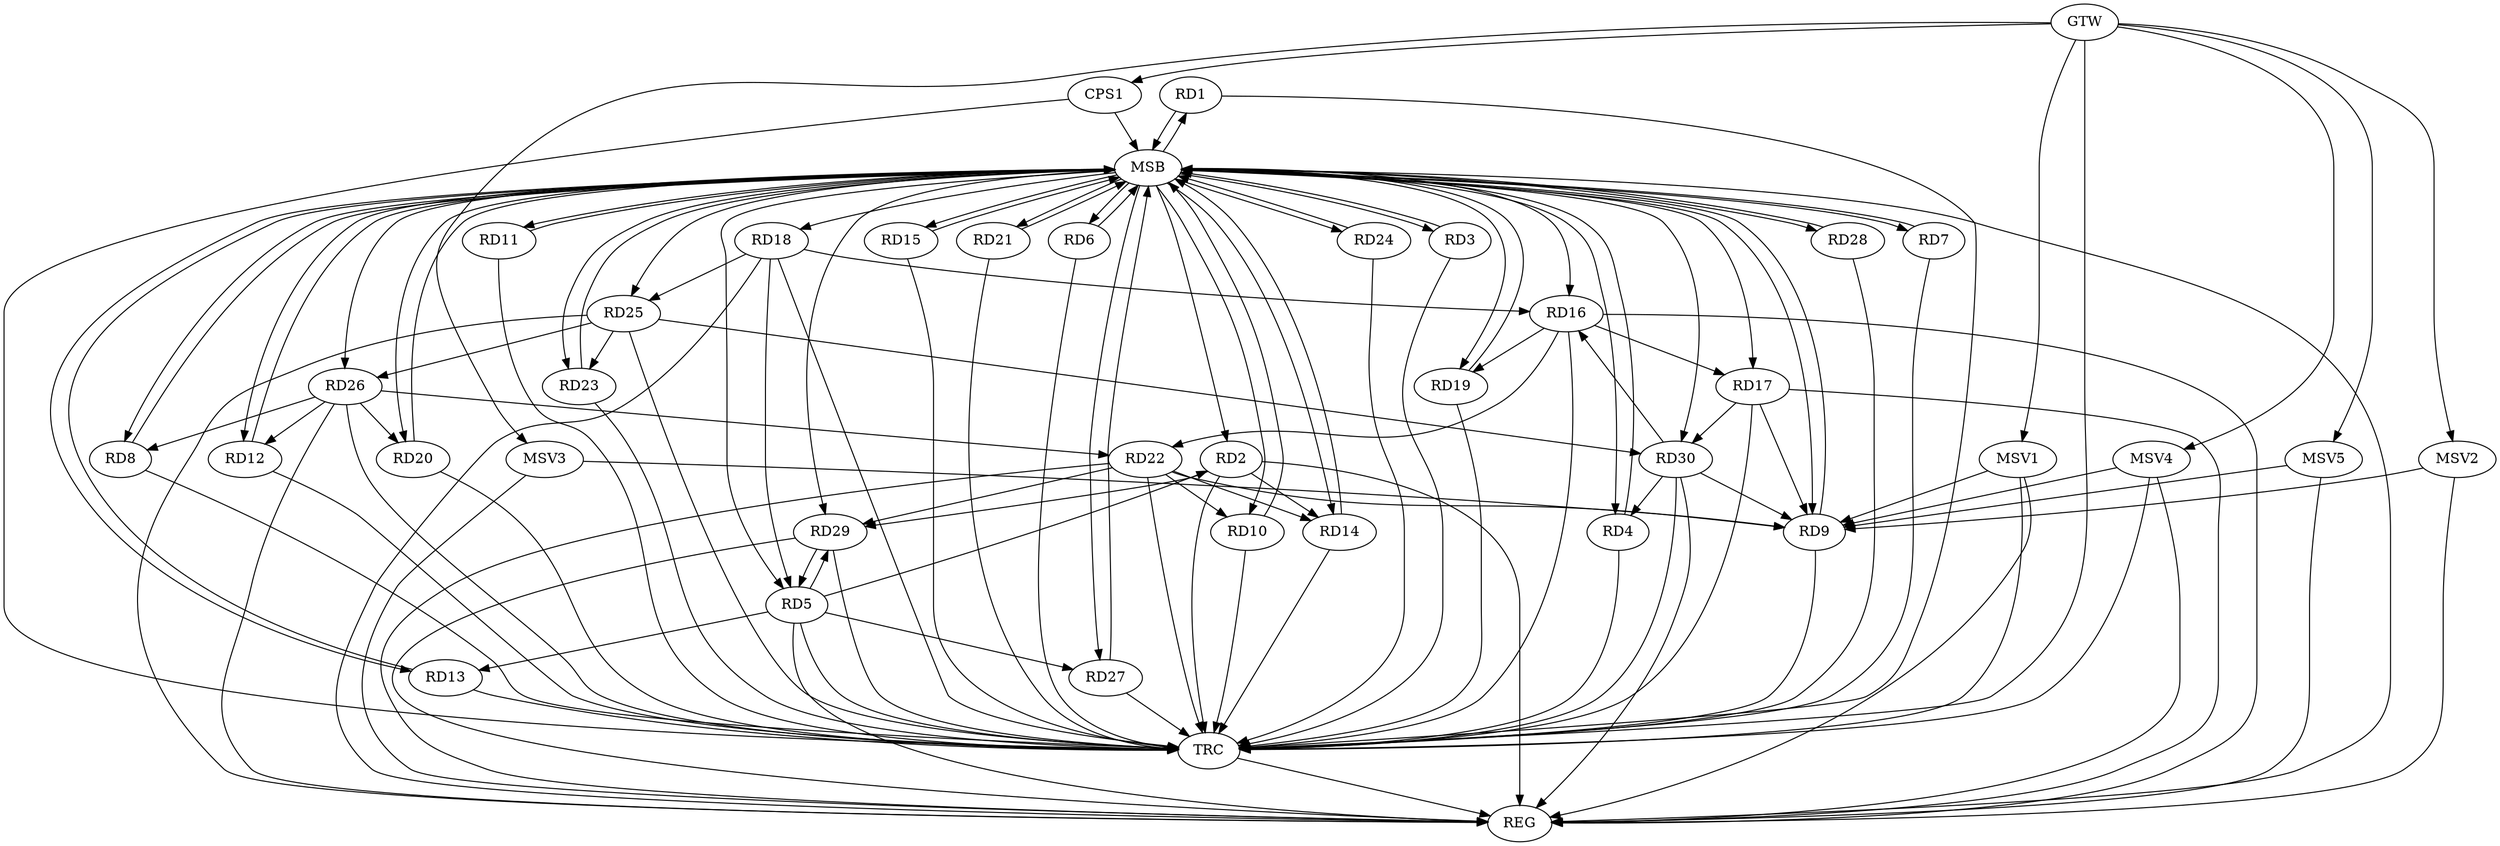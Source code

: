 strict digraph G {
  RD1 [ label="RD1" ];
  RD2 [ label="RD2" ];
  RD3 [ label="RD3" ];
  RD4 [ label="RD4" ];
  RD5 [ label="RD5" ];
  RD6 [ label="RD6" ];
  RD7 [ label="RD7" ];
  RD8 [ label="RD8" ];
  RD9 [ label="RD9" ];
  RD10 [ label="RD10" ];
  RD11 [ label="RD11" ];
  RD12 [ label="RD12" ];
  RD13 [ label="RD13" ];
  RD14 [ label="RD14" ];
  RD15 [ label="RD15" ];
  RD16 [ label="RD16" ];
  RD17 [ label="RD17" ];
  RD18 [ label="RD18" ];
  RD19 [ label="RD19" ];
  RD20 [ label="RD20" ];
  RD21 [ label="RD21" ];
  RD22 [ label="RD22" ];
  RD23 [ label="RD23" ];
  RD24 [ label="RD24" ];
  RD25 [ label="RD25" ];
  RD26 [ label="RD26" ];
  RD27 [ label="RD27" ];
  RD28 [ label="RD28" ];
  RD29 [ label="RD29" ];
  RD30 [ label="RD30" ];
  CPS1 [ label="CPS1" ];
  GTW [ label="GTW" ];
  REG [ label="REG" ];
  MSB [ label="MSB" ];
  TRC [ label="TRC" ];
  MSV1 [ label="MSV1" ];
  MSV2 [ label="MSV2" ];
  MSV3 [ label="MSV3" ];
  MSV4 [ label="MSV4" ];
  MSV5 [ label="MSV5" ];
  RD5 -> RD2;
  RD2 -> RD14;
  RD2 -> RD29;
  RD30 -> RD4;
  RD5 -> RD13;
  RD18 -> RD5;
  RD5 -> RD27;
  RD5 -> RD29;
  RD29 -> RD5;
  RD26 -> RD8;
  RD17 -> RD9;
  RD22 -> RD9;
  RD30 -> RD9;
  RD22 -> RD10;
  RD26 -> RD12;
  RD22 -> RD14;
  RD16 -> RD17;
  RD18 -> RD16;
  RD16 -> RD19;
  RD16 -> RD22;
  RD30 -> RD16;
  RD17 -> RD30;
  RD18 -> RD25;
  RD26 -> RD20;
  RD26 -> RD22;
  RD22 -> RD29;
  RD25 -> RD23;
  RD25 -> RD26;
  RD25 -> RD30;
  GTW -> CPS1;
  RD2 -> REG;
  RD5 -> REG;
  RD16 -> REG;
  RD17 -> REG;
  RD18 -> REG;
  RD22 -> REG;
  RD25 -> REG;
  RD26 -> REG;
  RD29 -> REG;
  RD30 -> REG;
  RD1 -> MSB;
  MSB -> RD16;
  MSB -> RD18;
  MSB -> RD19;
  MSB -> RD24;
  MSB -> RD25;
  MSB -> RD29;
  MSB -> RD30;
  MSB -> REG;
  RD3 -> MSB;
  MSB -> RD6;
  MSB -> RD17;
  MSB -> RD21;
  MSB -> RD23;
  MSB -> RD26;
  MSB -> RD28;
  RD4 -> MSB;
  MSB -> RD10;
  MSB -> RD12;
  MSB -> RD14;
  RD6 -> MSB;
  RD7 -> MSB;
  MSB -> RD5;
  RD8 -> MSB;
  MSB -> RD7;
  MSB -> RD13;
  MSB -> RD20;
  RD9 -> MSB;
  MSB -> RD15;
  RD10 -> MSB;
  MSB -> RD2;
  RD11 -> MSB;
  MSB -> RD3;
  RD12 -> MSB;
  MSB -> RD9;
  MSB -> RD11;
  RD13 -> MSB;
  RD14 -> MSB;
  MSB -> RD8;
  RD15 -> MSB;
  RD19 -> MSB;
  RD20 -> MSB;
  MSB -> RD1;
  MSB -> RD4;
  RD21 -> MSB;
  RD23 -> MSB;
  RD24 -> MSB;
  RD27 -> MSB;
  RD28 -> MSB;
  CPS1 -> MSB;
  MSB -> RD27;
  RD1 -> TRC;
  RD2 -> TRC;
  RD3 -> TRC;
  RD4 -> TRC;
  RD5 -> TRC;
  RD6 -> TRC;
  RD7 -> TRC;
  RD8 -> TRC;
  RD9 -> TRC;
  RD10 -> TRC;
  RD11 -> TRC;
  RD12 -> TRC;
  RD13 -> TRC;
  RD14 -> TRC;
  RD15 -> TRC;
  RD16 -> TRC;
  RD17 -> TRC;
  RD18 -> TRC;
  RD19 -> TRC;
  RD20 -> TRC;
  RD21 -> TRC;
  RD22 -> TRC;
  RD23 -> TRC;
  RD24 -> TRC;
  RD25 -> TRC;
  RD26 -> TRC;
  RD27 -> TRC;
  RD28 -> TRC;
  RD29 -> TRC;
  RD30 -> TRC;
  CPS1 -> TRC;
  GTW -> TRC;
  TRC -> REG;
  MSV1 -> RD9;
  GTW -> MSV1;
  MSV1 -> REG;
  MSV1 -> TRC;
  MSV2 -> RD9;
  MSV3 -> RD9;
  GTW -> MSV2;
  MSV2 -> REG;
  GTW -> MSV3;
  MSV3 -> REG;
  MSV4 -> RD9;
  GTW -> MSV4;
  MSV4 -> REG;
  MSV4 -> TRC;
  MSV5 -> RD9;
  GTW -> MSV5;
  MSV5 -> REG;
}
